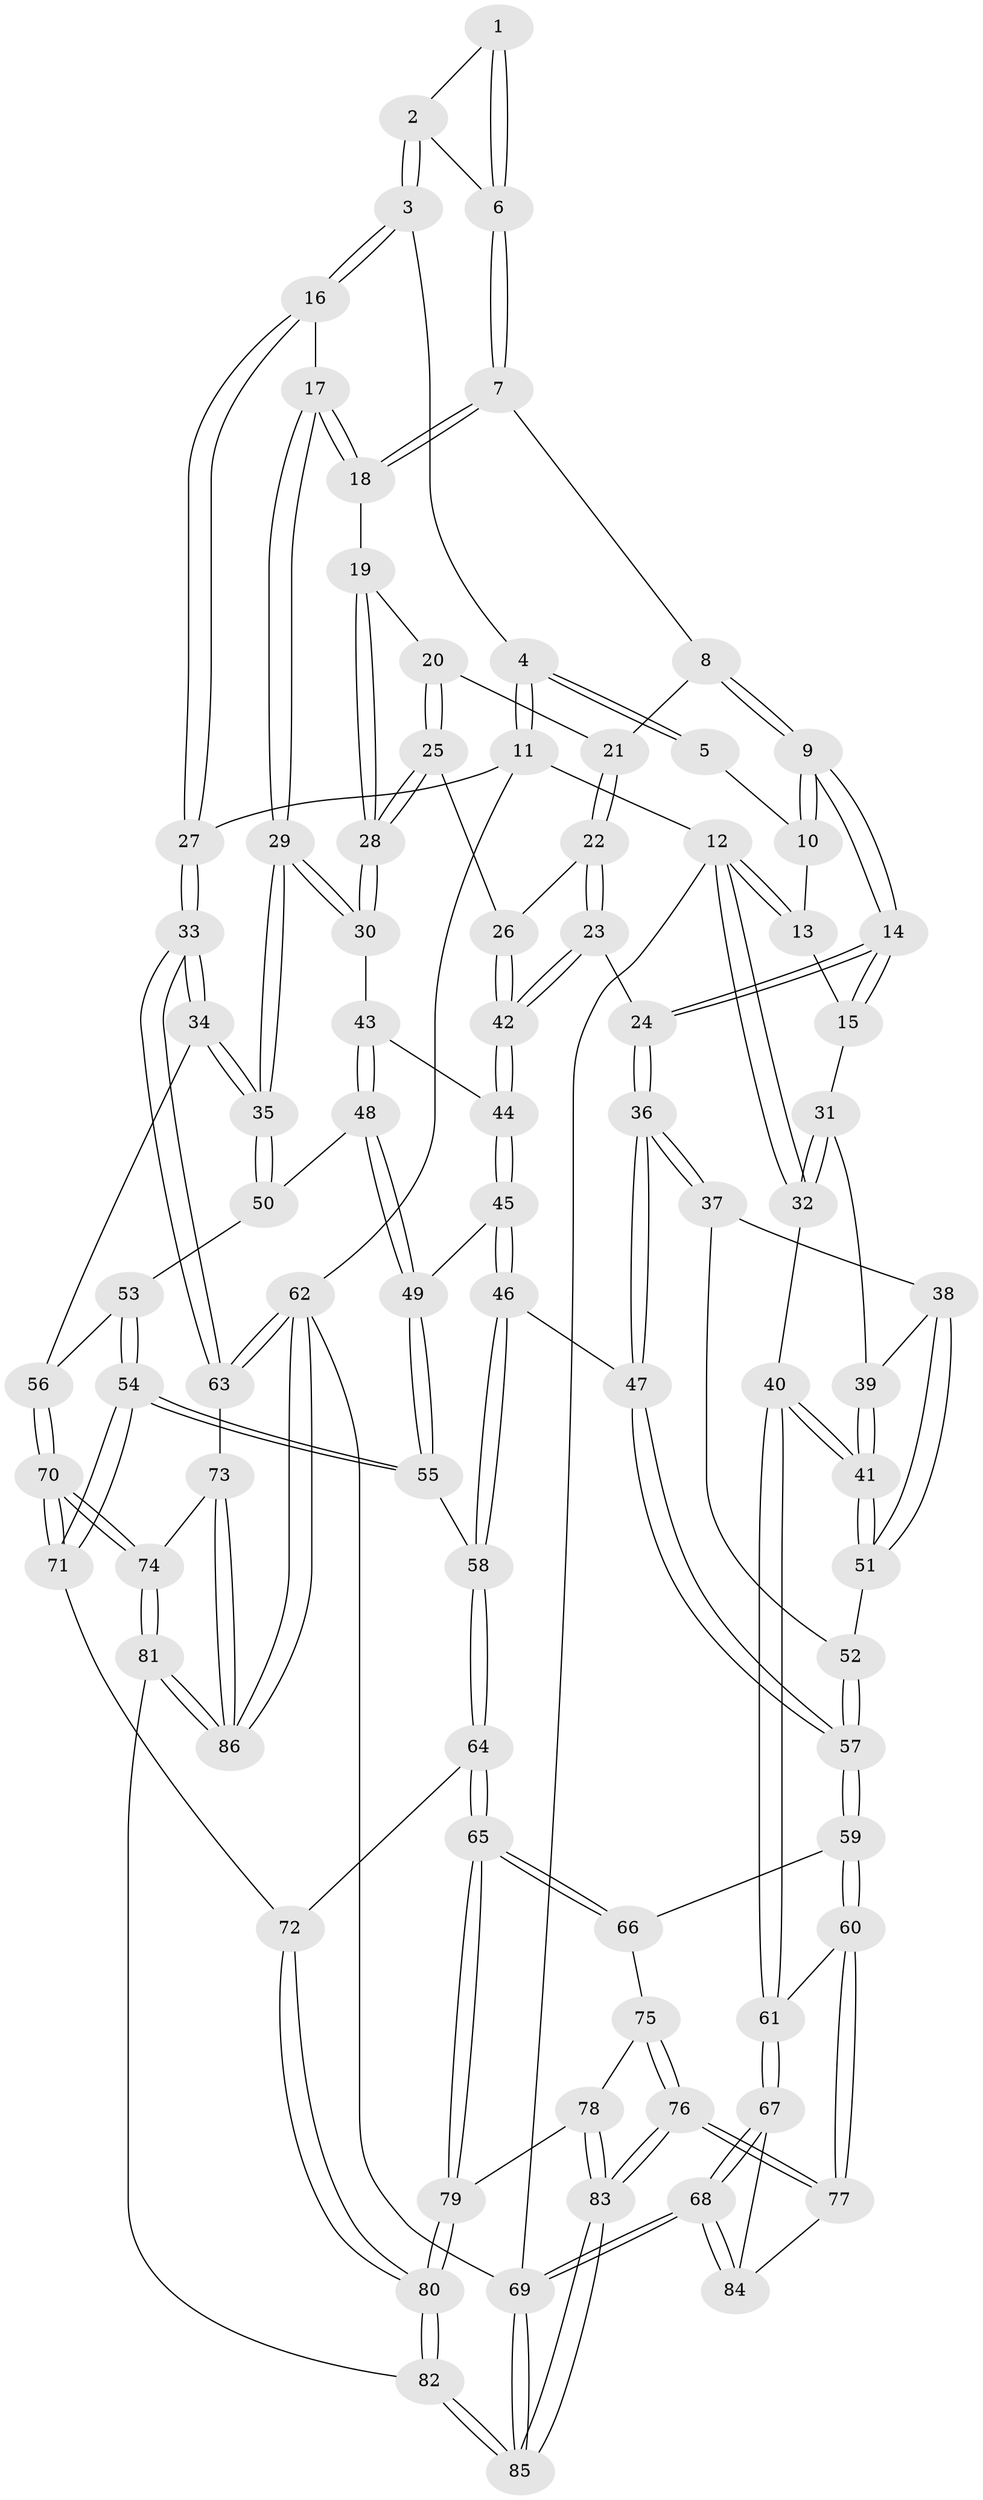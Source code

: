 // Generated by graph-tools (version 1.1) at 2025/11/02/27/25 16:11:57]
// undirected, 86 vertices, 212 edges
graph export_dot {
graph [start="1"]
  node [color=gray90,style=filled];
  1 [pos="+0.6154138823640032+0"];
  2 [pos="+0.7483357129520973+0.06162421688435692"];
  3 [pos="+0.8676865575615661+0.07028888179641302"];
  4 [pos="+1+0"];
  5 [pos="+0.5120499331369366+0"];
  6 [pos="+0.6415425545479201+0.11295511191682349"];
  7 [pos="+0.6399206021718912+0.12165382223825899"];
  8 [pos="+0.5627980916248028+0.1823352741145444"];
  9 [pos="+0.50680687090721+0.18437150662678442"];
  10 [pos="+0.4910520976403786+0"];
  11 [pos="+1+0"];
  12 [pos="+0+0"];
  13 [pos="+0.23863757290720058+0"];
  14 [pos="+0.442821199607025+0.24156365893350445"];
  15 [pos="+0.26437105819225576+0.15903971675319728"];
  16 [pos="+0.8261052858291978+0.17952395423295217"];
  17 [pos="+0.8077785667382568+0.20011483405016575"];
  18 [pos="+0.7814347063284706+0.20680872061350147"];
  19 [pos="+0.7728622210516185+0.21300732870214165"];
  20 [pos="+0.6439931209183666+0.2376116896045701"];
  21 [pos="+0.626872411822534+0.23368471647561223"];
  22 [pos="+0.6026226783447746+0.31933796545316673"];
  23 [pos="+0.4615395974716653+0.32905626239762265"];
  24 [pos="+0.4575307405760963+0.3273021727362748"];
  25 [pos="+0.6771379051626056+0.3523449678243828"];
  26 [pos="+0.6532918998481535+0.3489904650821654"];
  27 [pos="+1+0.3969793121066131"];
  28 [pos="+0.6887657611661439+0.35776982669060625"];
  29 [pos="+0.8644460874621152+0.4178028898742318"];
  30 [pos="+0.7196062862766893+0.41756751033687456"];
  31 [pos="+0.22716104481268706+0.1983227279464233"];
  32 [pos="+0+0.20129573546216856"];
  33 [pos="+1+0.5241538753151318"];
  34 [pos="+1+0.524320835638936"];
  35 [pos="+0.9402215658130704+0.4689059753842316"];
  36 [pos="+0.3431794628420851+0.4910226462791912"];
  37 [pos="+0.27515640917006723+0.45749018186626245"];
  38 [pos="+0.2566088607830441+0.4461100317555823"];
  39 [pos="+0.22200204035559667+0.22633644805685557"];
  40 [pos="+0+0.46627540583489024"];
  41 [pos="+0+0.46134994898504433"];
  42 [pos="+0.5593388202435461+0.4171514892389624"];
  43 [pos="+0.7067018536360656+0.43455625920732044"];
  44 [pos="+0.569558834901236+0.43720267767935506"];
  45 [pos="+0.5623212952540076+0.4950111178635155"];
  46 [pos="+0.39275789004474565+0.5725714539631166"];
  47 [pos="+0.366716530733369+0.5555283156060881"];
  48 [pos="+0.6804047639340437+0.5372785869096889"];
  49 [pos="+0.6503265595275197+0.562124495536667"];
  50 [pos="+0.7525326816513267+0.5581640270081691"];
  51 [pos="+0+0.4634604993642578"];
  52 [pos="+0.15409057808446405+0.6001615639241678"];
  53 [pos="+0.770006573944098+0.605498259602081"];
  54 [pos="+0.6881869607196583+0.7796677701648538"];
  55 [pos="+0.6203200080340302+0.6763797373097562"];
  56 [pos="+0.9321938592670082+0.622492671892394"];
  57 [pos="+0.21732480137897814+0.6919011472929285"];
  58 [pos="+0.43866845576155294+0.6339399966280306"];
  59 [pos="+0.18802706206184325+0.7581832536023363"];
  60 [pos="+0.16995851493273909+0.7642733486644138"];
  61 [pos="+0+0.6924209975499479"];
  62 [pos="+1+1"];
  63 [pos="+1+0.7531648457300955"];
  64 [pos="+0.4183926957943053+0.7656569899273351"];
  65 [pos="+0.3523448091033561+0.8375928371720155"];
  66 [pos="+0.2094990911826535+0.7731641952578819"];
  67 [pos="+0+0.8447017480460349"];
  68 [pos="+0+1"];
  69 [pos="+0+1"];
  70 [pos="+0.7320146075853923+0.8103276620015012"];
  71 [pos="+0.6885448669490842+0.7805161721949505"];
  72 [pos="+0.5632600780681768+0.8357157568644294"];
  73 [pos="+0.8766424980974082+0.8661645542843323"];
  74 [pos="+0.7384612847063259+0.8226175228646968"];
  75 [pos="+0.23282282686951625+0.9071539612868391"];
  76 [pos="+0.14705332975925556+0.9592370040695685"];
  77 [pos="+0.12456002814688695+0.9273715700040926"];
  78 [pos="+0.25738027774159167+0.9340230719702964"];
  79 [pos="+0.36343044176344363+0.8822700872538319"];
  80 [pos="+0.44302935393563786+1"];
  81 [pos="+0.669768206886828+1"];
  82 [pos="+0.4603745233512832+1"];
  83 [pos="+0.19924082974161816+1"];
  84 [pos="+0.12157965170707077+0.9276658104149502"];
  85 [pos="+0.24497516102939285+1"];
  86 [pos="+1+1"];
  1 -- 2;
  1 -- 6;
  1 -- 6;
  2 -- 3;
  2 -- 3;
  2 -- 6;
  3 -- 4;
  3 -- 16;
  3 -- 16;
  4 -- 5;
  4 -- 5;
  4 -- 11;
  4 -- 11;
  5 -- 10;
  6 -- 7;
  6 -- 7;
  7 -- 8;
  7 -- 18;
  7 -- 18;
  8 -- 9;
  8 -- 9;
  8 -- 21;
  9 -- 10;
  9 -- 10;
  9 -- 14;
  9 -- 14;
  10 -- 13;
  11 -- 12;
  11 -- 27;
  11 -- 62;
  12 -- 13;
  12 -- 13;
  12 -- 32;
  12 -- 32;
  12 -- 69;
  13 -- 15;
  14 -- 15;
  14 -- 15;
  14 -- 24;
  14 -- 24;
  15 -- 31;
  16 -- 17;
  16 -- 27;
  16 -- 27;
  17 -- 18;
  17 -- 18;
  17 -- 29;
  17 -- 29;
  18 -- 19;
  19 -- 20;
  19 -- 28;
  19 -- 28;
  20 -- 21;
  20 -- 25;
  20 -- 25;
  21 -- 22;
  21 -- 22;
  22 -- 23;
  22 -- 23;
  22 -- 26;
  23 -- 24;
  23 -- 42;
  23 -- 42;
  24 -- 36;
  24 -- 36;
  25 -- 26;
  25 -- 28;
  25 -- 28;
  26 -- 42;
  26 -- 42;
  27 -- 33;
  27 -- 33;
  28 -- 30;
  28 -- 30;
  29 -- 30;
  29 -- 30;
  29 -- 35;
  29 -- 35;
  30 -- 43;
  31 -- 32;
  31 -- 32;
  31 -- 39;
  32 -- 40;
  33 -- 34;
  33 -- 34;
  33 -- 63;
  33 -- 63;
  34 -- 35;
  34 -- 35;
  34 -- 56;
  35 -- 50;
  35 -- 50;
  36 -- 37;
  36 -- 37;
  36 -- 47;
  36 -- 47;
  37 -- 38;
  37 -- 52;
  38 -- 39;
  38 -- 51;
  38 -- 51;
  39 -- 41;
  39 -- 41;
  40 -- 41;
  40 -- 41;
  40 -- 61;
  40 -- 61;
  41 -- 51;
  41 -- 51;
  42 -- 44;
  42 -- 44;
  43 -- 44;
  43 -- 48;
  43 -- 48;
  44 -- 45;
  44 -- 45;
  45 -- 46;
  45 -- 46;
  45 -- 49;
  46 -- 47;
  46 -- 58;
  46 -- 58;
  47 -- 57;
  47 -- 57;
  48 -- 49;
  48 -- 49;
  48 -- 50;
  49 -- 55;
  49 -- 55;
  50 -- 53;
  51 -- 52;
  52 -- 57;
  52 -- 57;
  53 -- 54;
  53 -- 54;
  53 -- 56;
  54 -- 55;
  54 -- 55;
  54 -- 71;
  54 -- 71;
  55 -- 58;
  56 -- 70;
  56 -- 70;
  57 -- 59;
  57 -- 59;
  58 -- 64;
  58 -- 64;
  59 -- 60;
  59 -- 60;
  59 -- 66;
  60 -- 61;
  60 -- 77;
  60 -- 77;
  61 -- 67;
  61 -- 67;
  62 -- 63;
  62 -- 63;
  62 -- 86;
  62 -- 86;
  62 -- 69;
  63 -- 73;
  64 -- 65;
  64 -- 65;
  64 -- 72;
  65 -- 66;
  65 -- 66;
  65 -- 79;
  65 -- 79;
  66 -- 75;
  67 -- 68;
  67 -- 68;
  67 -- 84;
  68 -- 69;
  68 -- 69;
  68 -- 84;
  68 -- 84;
  69 -- 85;
  69 -- 85;
  70 -- 71;
  70 -- 71;
  70 -- 74;
  70 -- 74;
  71 -- 72;
  72 -- 80;
  72 -- 80;
  73 -- 74;
  73 -- 86;
  73 -- 86;
  74 -- 81;
  74 -- 81;
  75 -- 76;
  75 -- 76;
  75 -- 78;
  76 -- 77;
  76 -- 77;
  76 -- 83;
  76 -- 83;
  77 -- 84;
  78 -- 79;
  78 -- 83;
  78 -- 83;
  79 -- 80;
  79 -- 80;
  80 -- 82;
  80 -- 82;
  81 -- 82;
  81 -- 86;
  81 -- 86;
  82 -- 85;
  82 -- 85;
  83 -- 85;
  83 -- 85;
}
